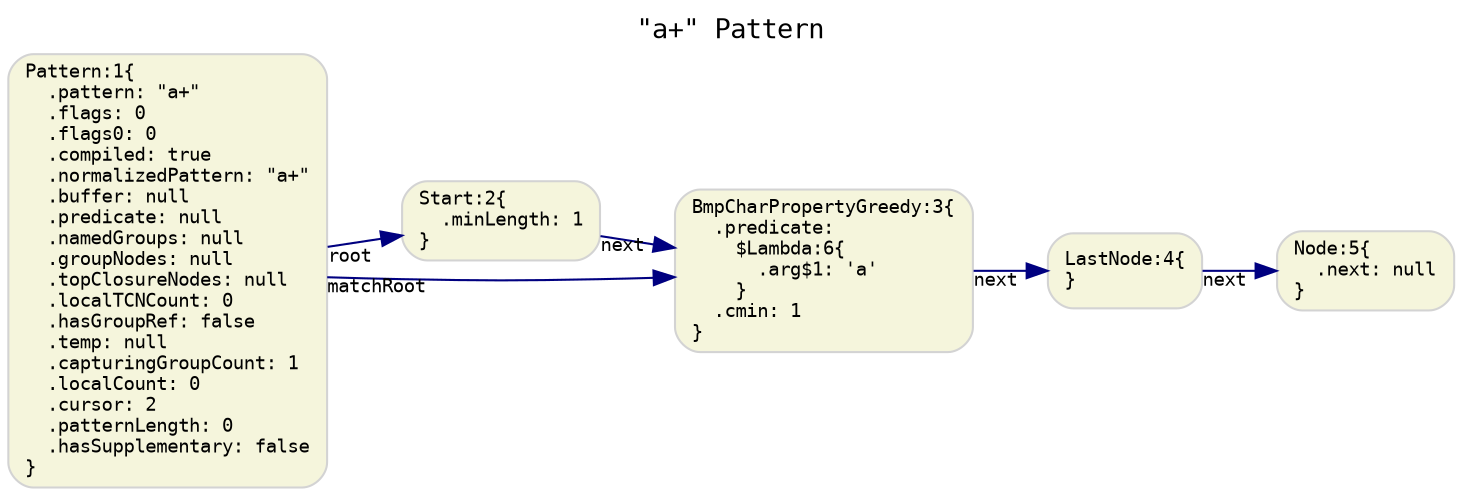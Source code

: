 digraph G {
  rankdir=LR;
  labelloc="t";
  label="\"a+\" Pattern\l";
  graph [fontname="Monospace", fontsize="13"]

  // default nodes
  node [fontname="Monospace", fontsize="9", shape="box", style="rounded,filled", color="LightGray", fillcolor="Beige"]
  1[ label="Pattern:1\{\l  .pattern: \"a+\"\l  .flags: 0\l  .flags0: 0\l  .compiled: true\l  .normalizedPattern: \"a+\"\l  .buffer: null\l  .predicate: null\l  .namedGroups: null\l  .groupNodes: null\l  .topClosureNodes: null\l  .localTCNCount: 0\l  .hasGroupRef: false\l  .temp: null\l  .capturingGroupCount: 1\l  .localCount: 0\l  .cursor: 2\l  .patternLength: 0\l  .hasSupplementary: false\l\}\l" ]
  2[ label="Start:2\{\l  .minLength: 1\l\}\l" ]
  3[ label="BmpCharPropertyGreedy:3\{\l  .predicate:\l    $Lambda:6\{\l      .arg$1: 'a'\l    \}\l  .cmin: 1\l\}\l" ]
  4[ label="LastNode:4\{\l\}\l" ]
  5[ label="Node:5\{\l  .next: null\l\}\l" ]

  // default edges
  edge [fontname="Monospace", fontsize="9", color="Navy"]
  4 -> 5 [ label="",  taillabel="next" ]
  3 -> 4 [ label="",  taillabel="next" ]
  2 -> 3 [ label="",  taillabel="next" ]
  1 -> 2 [ label="",  taillabel="root" ]
  1 -> 3 [ label="",  taillabel="matchRoot" ]
}
